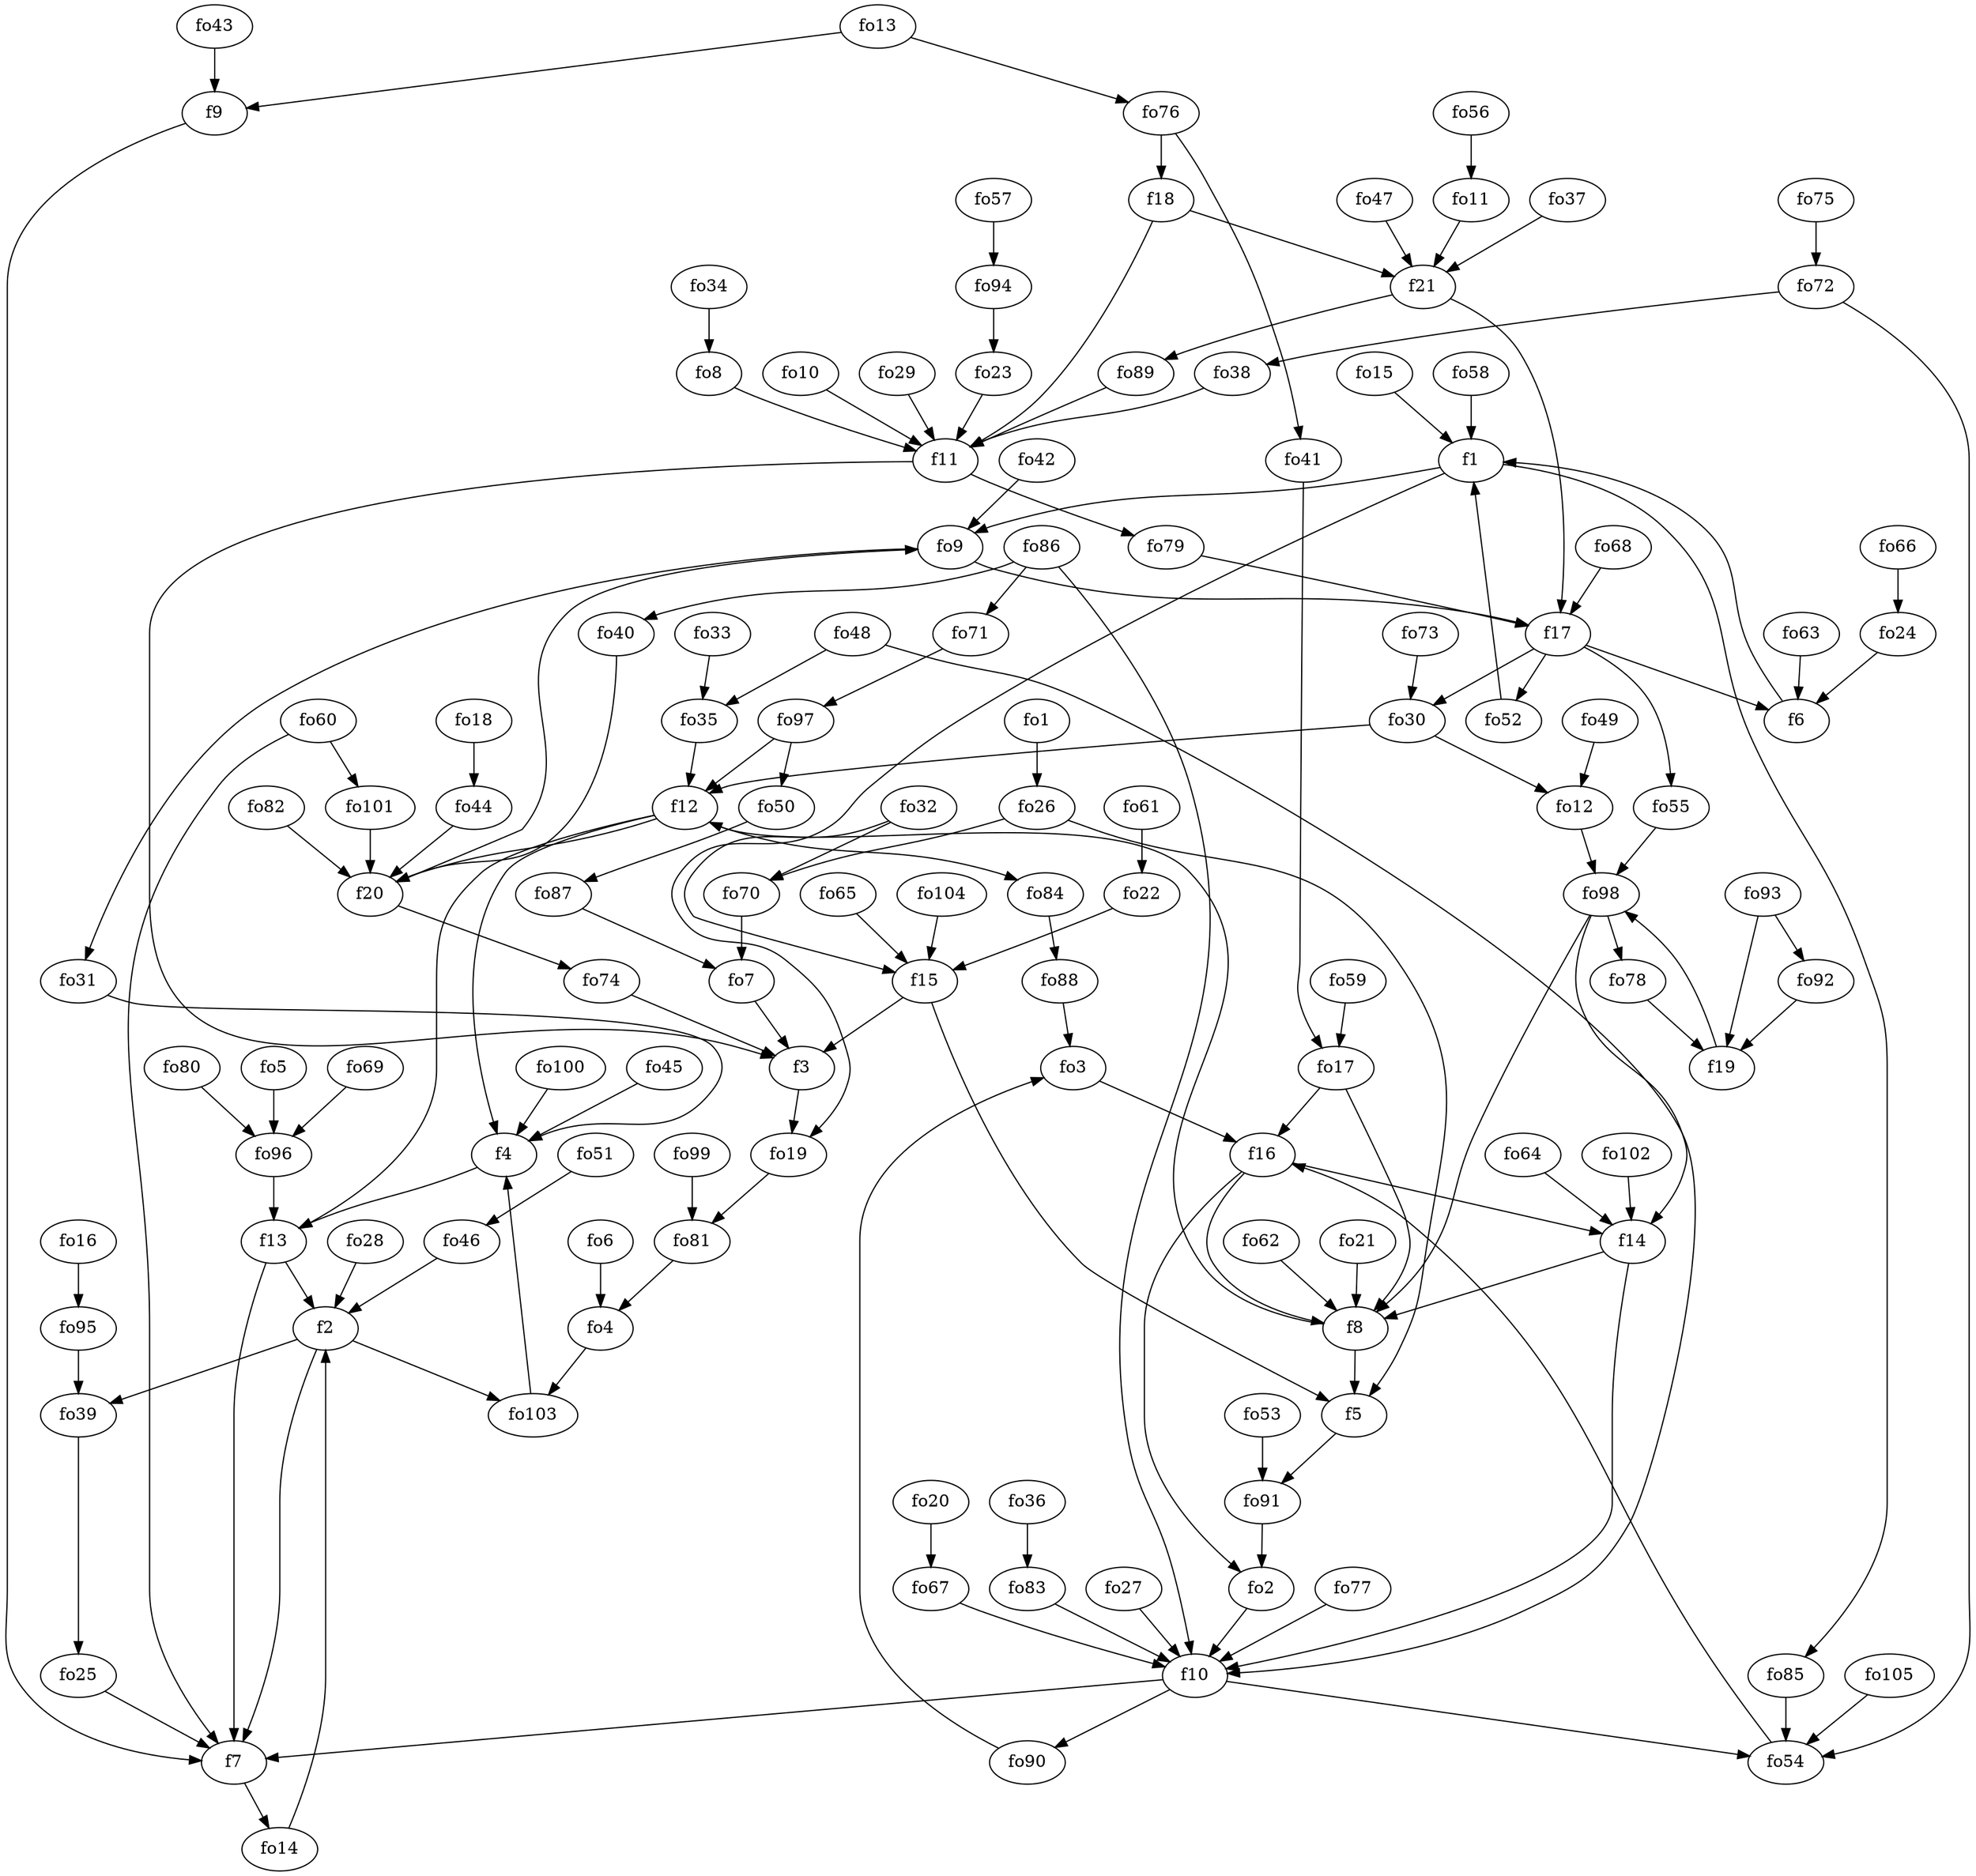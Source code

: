 strict digraph  {
f1;
f2;
f3;
f4;
f5;
f6;
f7;
f8;
f9;
f10;
f11;
f12;
f13;
f14;
f15;
f16;
f17;
f18;
f19;
f20;
f21;
fo1;
fo2;
fo3;
fo4;
fo5;
fo6;
fo7;
fo8;
fo9;
fo10;
fo11;
fo12;
fo13;
fo14;
fo15;
fo16;
fo17;
fo18;
fo19;
fo20;
fo21;
fo22;
fo23;
fo24;
fo25;
fo26;
fo27;
fo28;
fo29;
fo30;
fo31;
fo32;
fo33;
fo34;
fo35;
fo36;
fo37;
fo38;
fo39;
fo40;
fo41;
fo42;
fo43;
fo44;
fo45;
fo46;
fo47;
fo48;
fo49;
fo50;
fo51;
fo52;
fo53;
fo54;
fo55;
fo56;
fo57;
fo58;
fo59;
fo60;
fo61;
fo62;
fo63;
fo64;
fo65;
fo66;
fo67;
fo68;
fo69;
fo70;
fo71;
fo72;
fo73;
fo74;
fo75;
fo76;
fo77;
fo78;
fo79;
fo80;
fo81;
fo82;
fo83;
fo84;
fo85;
fo86;
fo87;
fo88;
fo89;
fo90;
fo91;
fo92;
fo93;
fo94;
fo95;
fo96;
fo97;
fo98;
fo99;
fo100;
fo101;
fo102;
fo103;
fo104;
fo105;
f1 -> fo85  [weight=2];
f1 -> fo9  [weight=2];
f1 -> fo19  [weight=2];
f2 -> f7  [weight=2];
f2 -> fo103  [weight=2];
f2 -> fo39  [weight=2];
f3 -> fo19  [weight=2];
f4 -> f13  [weight=2];
f5 -> fo91  [weight=2];
f6 -> f1  [weight=2];
f7 -> fo14  [weight=2];
f8 -> f12  [weight=2];
f8 -> f5  [weight=2];
f9 -> f7  [weight=2];
f10 -> fo90  [weight=2];
f10 -> fo54  [weight=2];
f10 -> f7  [weight=2];
f11 -> fo79  [weight=2];
f11 -> f3  [weight=2];
f12 -> f20  [weight=2];
f12 -> fo84  [weight=2];
f12 -> f4  [weight=2];
f12 -> f13  [weight=2];
f13 -> f7  [weight=2];
f13 -> f2  [weight=2];
f14 -> f10  [weight=2];
f14 -> f8  [weight=2];
f15 -> f5  [weight=2];
f15 -> f3  [weight=2];
f16 -> f14  [weight=2];
f16 -> fo2  [weight=2];
f16 -> f8  [weight=2];
f17 -> fo52  [weight=2];
f17 -> f6  [weight=2];
f17 -> fo55  [weight=2];
f17 -> fo30  [weight=2];
f18 -> f11  [weight=2];
f18 -> f21  [weight=2];
f19 -> fo98  [weight=2];
f20 -> fo74  [weight=2];
f20 -> fo9  [weight=2];
f21 -> fo89  [weight=2];
f21 -> f17  [weight=2];
fo1 -> fo26  [weight=2];
fo2 -> f10  [weight=2];
fo3 -> f16  [weight=2];
fo4 -> fo103  [weight=2];
fo5 -> fo96  [weight=2];
fo6 -> fo4  [weight=2];
fo7 -> f3  [weight=2];
fo8 -> f11  [weight=2];
fo9 -> f17  [weight=2];
fo9 -> fo31  [weight=2];
fo10 -> f11  [weight=2];
fo11 -> f21  [weight=2];
fo12 -> fo98  [weight=2];
fo13 -> fo76  [weight=2];
fo13 -> f9  [weight=2];
fo14 -> f2  [weight=2];
fo15 -> f1  [weight=2];
fo16 -> fo95  [weight=2];
fo17 -> f8  [weight=2];
fo17 -> f16  [weight=2];
fo18 -> fo44  [weight=2];
fo19 -> fo81  [weight=2];
fo20 -> fo67  [weight=2];
fo21 -> f8  [weight=2];
fo22 -> f15  [weight=2];
fo23 -> f11  [weight=2];
fo24 -> f6  [weight=2];
fo25 -> f7  [weight=2];
fo26 -> fo70  [weight=2];
fo26 -> f5  [weight=2];
fo27 -> f10  [weight=2];
fo28 -> f2  [weight=2];
fo29 -> f11  [weight=2];
fo30 -> fo12  [weight=2];
fo30 -> f12  [weight=2];
fo31 -> f4  [weight=2];
fo32 -> f15  [weight=2];
fo32 -> fo70  [weight=2];
fo33 -> fo35  [weight=2];
fo34 -> fo8  [weight=2];
fo35 -> f12  [weight=2];
fo36 -> fo83  [weight=2];
fo37 -> f21  [weight=2];
fo38 -> f11  [weight=2];
fo39 -> fo25  [weight=2];
fo40 -> f20  [weight=2];
fo41 -> fo17  [weight=2];
fo42 -> fo9  [weight=2];
fo43 -> f9  [weight=2];
fo44 -> f20  [weight=2];
fo45 -> f4  [weight=2];
fo46 -> f2  [weight=2];
fo47 -> f21  [weight=2];
fo48 -> f10  [weight=2];
fo48 -> fo35  [weight=2];
fo49 -> fo12  [weight=2];
fo50 -> fo87  [weight=2];
fo51 -> fo46  [weight=2];
fo52 -> f1  [weight=2];
fo53 -> fo91  [weight=2];
fo54 -> f16  [weight=2];
fo55 -> fo98  [weight=2];
fo56 -> fo11  [weight=2];
fo57 -> fo94  [weight=2];
fo58 -> f1  [weight=2];
fo59 -> fo17  [weight=2];
fo60 -> fo101  [weight=2];
fo60 -> f7  [weight=2];
fo61 -> fo22  [weight=2];
fo62 -> f8  [weight=2];
fo63 -> f6  [weight=2];
fo64 -> f14  [weight=2];
fo65 -> f15  [weight=2];
fo66 -> fo24  [weight=2];
fo67 -> f10  [weight=2];
fo68 -> f17  [weight=2];
fo69 -> fo96  [weight=2];
fo70 -> fo7  [weight=2];
fo71 -> fo97  [weight=2];
fo72 -> fo38  [weight=2];
fo72 -> fo54  [weight=2];
fo73 -> fo30  [weight=2];
fo74 -> f3  [weight=2];
fo75 -> fo72  [weight=2];
fo76 -> fo41  [weight=2];
fo76 -> f18  [weight=2];
fo77 -> f10  [weight=2];
fo78 -> f19  [weight=2];
fo79 -> f17  [weight=2];
fo80 -> fo96  [weight=2];
fo81 -> fo4  [weight=2];
fo82 -> f20  [weight=2];
fo83 -> f10  [weight=2];
fo84 -> fo88  [weight=2];
fo85 -> fo54  [weight=2];
fo86 -> f10  [weight=2];
fo86 -> fo71  [weight=2];
fo86 -> fo40  [weight=2];
fo87 -> fo7  [weight=2];
fo88 -> fo3  [weight=2];
fo89 -> f11  [weight=2];
fo90 -> fo3  [weight=2];
fo91 -> fo2  [weight=2];
fo92 -> f19  [weight=2];
fo93 -> f19  [weight=2];
fo93 -> fo92  [weight=2];
fo94 -> fo23  [weight=2];
fo95 -> fo39  [weight=2];
fo96 -> f13  [weight=2];
fo97 -> f12  [weight=2];
fo97 -> fo50  [weight=2];
fo98 -> f14  [weight=2];
fo98 -> fo78  [weight=2];
fo98 -> f8  [weight=2];
fo99 -> fo81  [weight=2];
fo100 -> f4  [weight=2];
fo101 -> f20  [weight=2];
fo102 -> f14  [weight=2];
fo103 -> f4  [weight=2];
fo104 -> f15  [weight=2];
fo105 -> fo54  [weight=2];
}
